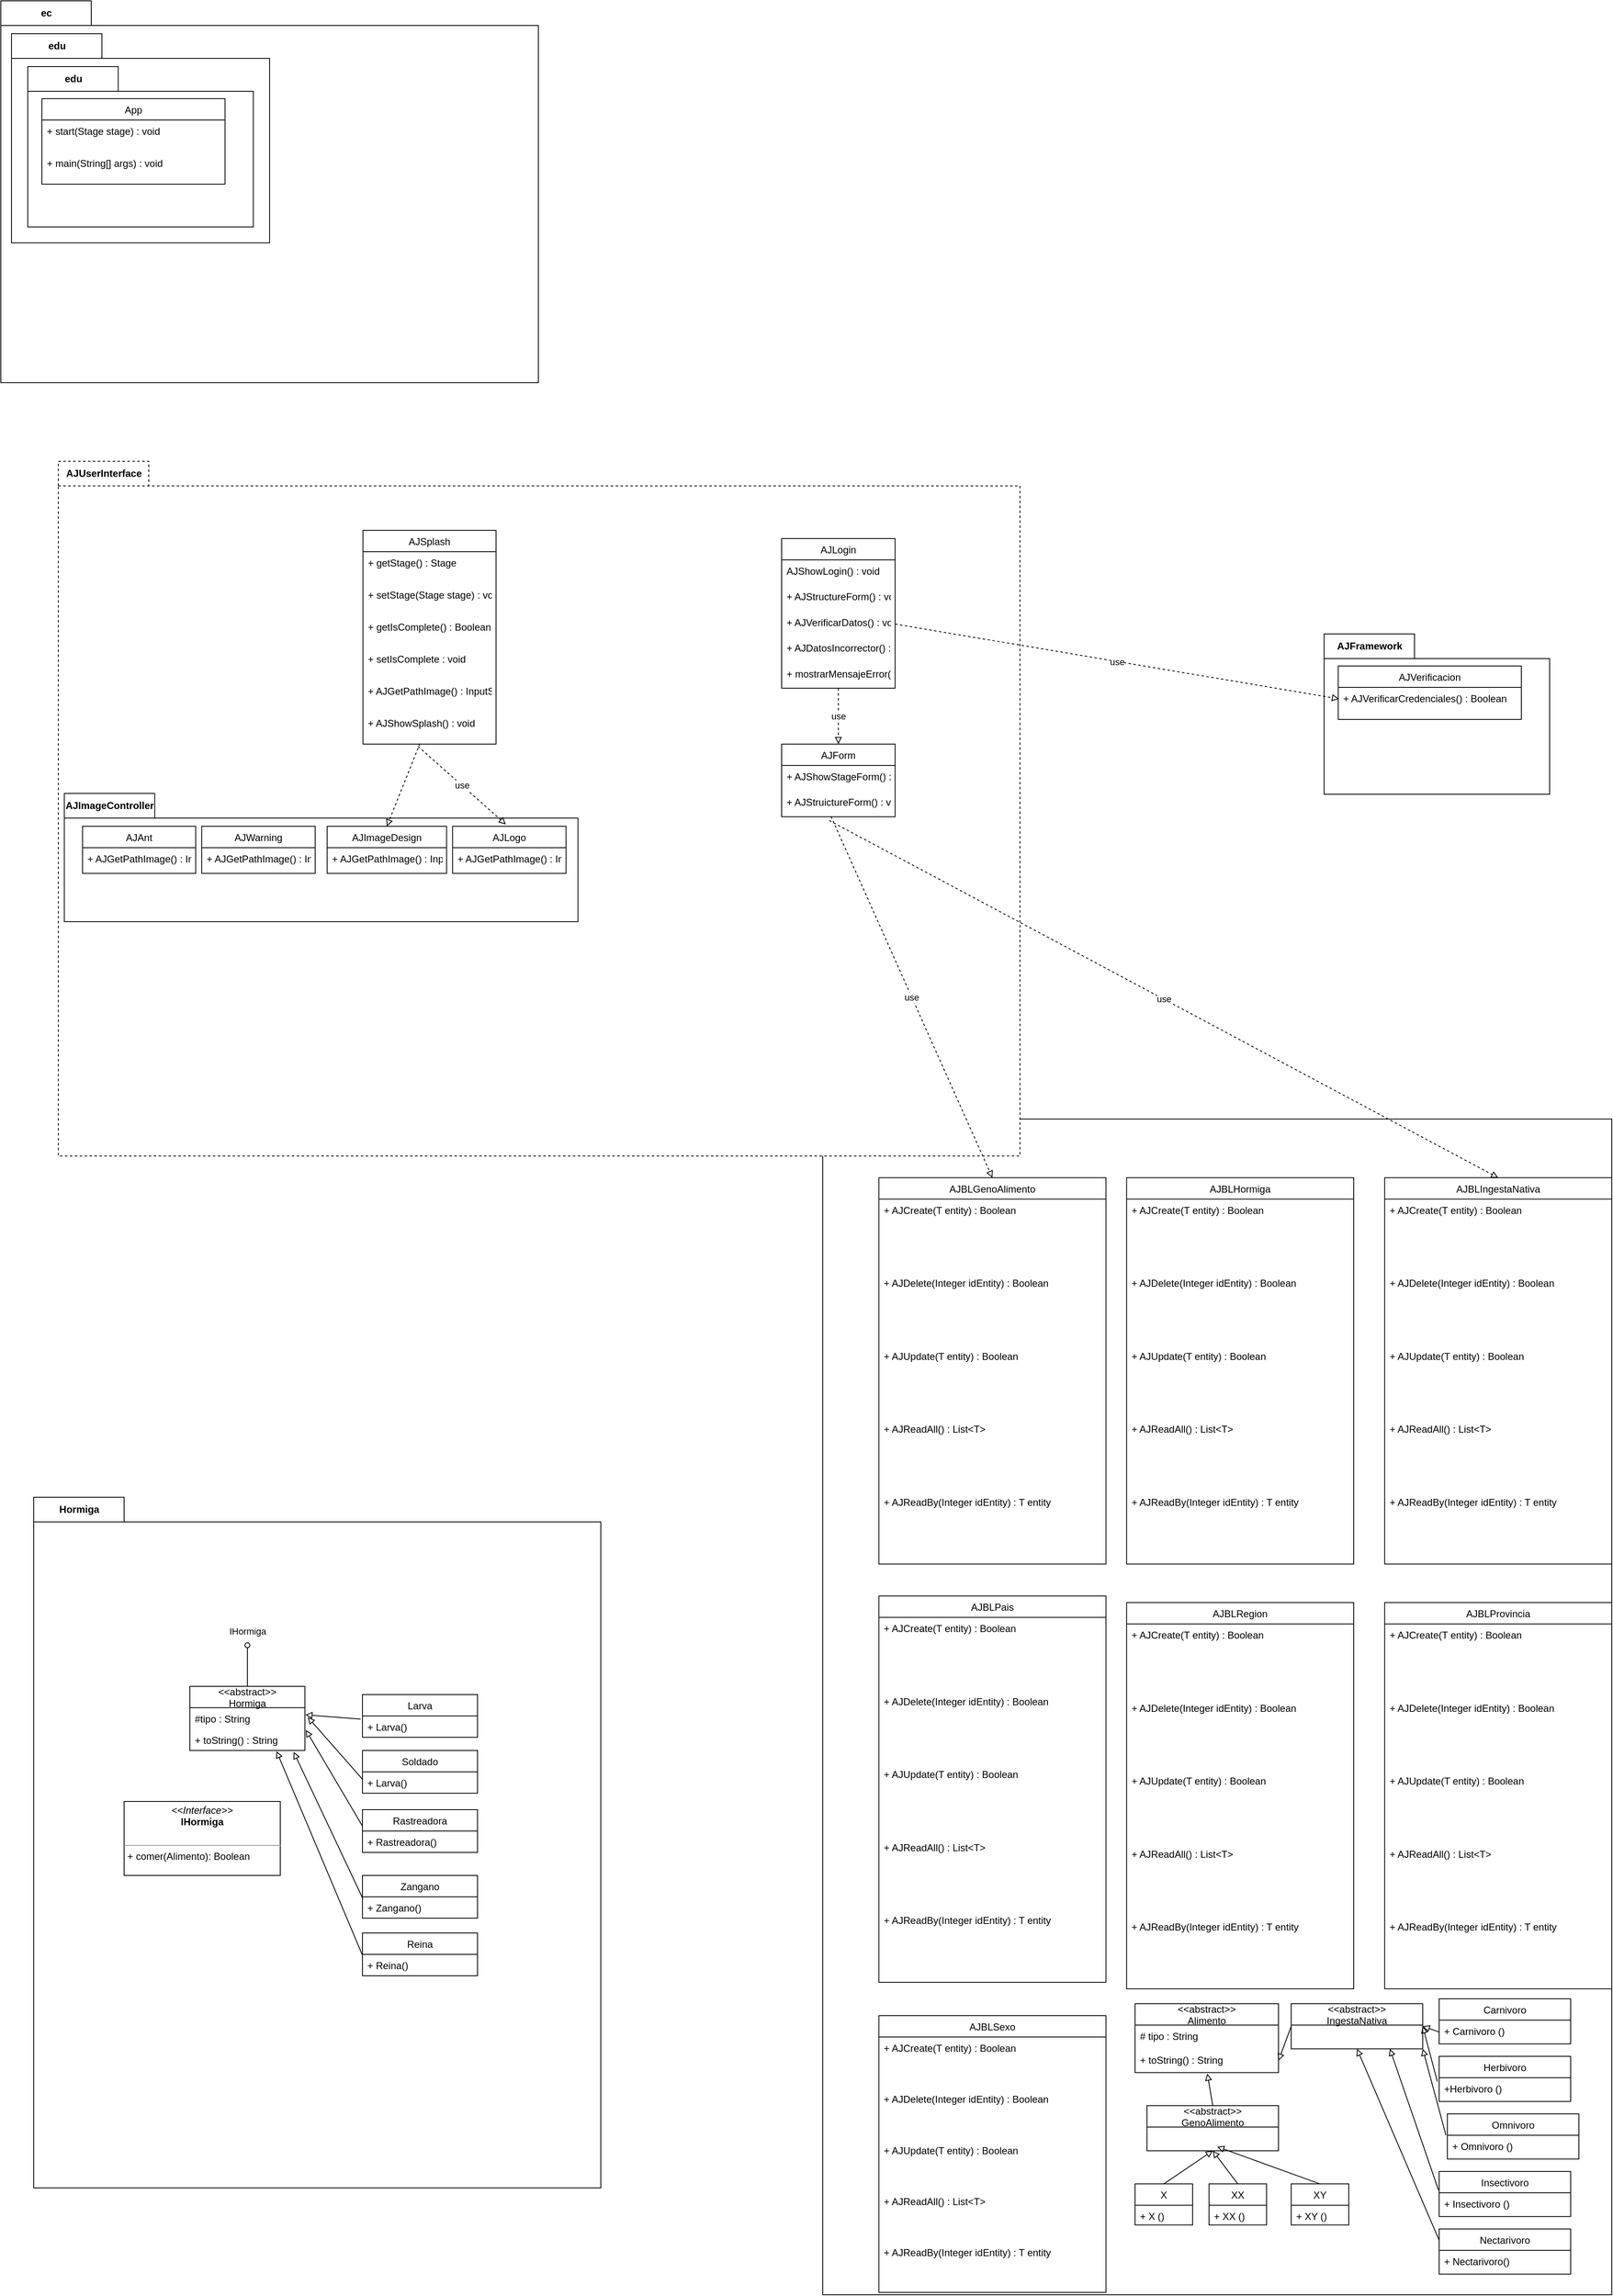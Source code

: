 <mxfile>
    <diagram id="loRDTaTw-3BotzqzOOC0" name="Page-1">
        <mxGraphModel dx="2673" dy="1913" grid="1" gridSize="10" guides="1" tooltips="1" connect="1" arrows="1" fold="1" page="1" pageScale="1" pageWidth="1100" pageHeight="850" math="0" shadow="0">
            <root>
                <mxCell id="0"/>
                <mxCell id="1" parent="0"/>
                <mxCell id="189" value="Hormiga" style="shape=folder;fontStyle=1;tabWidth=110;tabHeight=30;tabPosition=left;html=1;boundedLbl=1;labelInHeader=1;container=1;collapsible=0;" vertex="1" parent="1">
                    <mxGeometry x="90" y="1850" width="690" height="840" as="geometry"/>
                </mxCell>
                <mxCell id="190" value="" style="html=1;strokeColor=none;resizeWidth=1;resizeHeight=1;fillColor=none;part=1;connectable=0;allowArrows=0;deletable=0;" vertex="1" parent="189">
                    <mxGeometry width="660.535" height="432.679" relative="1" as="geometry">
                        <mxPoint y="30" as="offset"/>
                    </mxGeometry>
                </mxCell>
                <mxCell id="161" value="&lt;p style=&quot;margin:0px;margin-top:4px;text-align:center;&quot;&gt;&lt;i&gt;&amp;lt;&amp;lt;Interface&amp;gt;&amp;gt;&lt;/i&gt;&lt;br&gt;&lt;b&gt;IHormiga&lt;/b&gt;&lt;/p&gt;&lt;p style=&quot;margin:0px;margin-left:4px;&quot;&gt;&lt;br&gt;&lt;/p&gt;&lt;hr size=&quot;1&quot;&gt;&lt;p style=&quot;margin:0px;margin-left:4px;&quot;&gt;+ comer(Alimento): Boolean&lt;br&gt;&lt;br&gt;&lt;/p&gt;" style="verticalAlign=top;align=left;overflow=fill;fontSize=12;fontFamily=Helvetica;html=1;" parent="189" vertex="1">
                    <mxGeometry x="110" y="370" width="190" height="90" as="geometry"/>
                </mxCell>
                <mxCell id="162" value="&lt;&lt;abstract&gt;&gt;&#10;Hormiga" style="swimlane;fontStyle=0;childLayout=stackLayout;horizontal=1;startSize=26;fillColor=none;horizontalStack=0;resizeParent=1;resizeParentMax=0;resizeLast=0;collapsible=1;marginBottom=0;" parent="189" vertex="1">
                    <mxGeometry x="190" y="230" width="140" height="78" as="geometry"/>
                </mxCell>
                <mxCell id="163" value="#tipo : String" style="text;strokeColor=none;fillColor=none;align=left;verticalAlign=top;spacingLeft=4;spacingRight=4;overflow=hidden;rotatable=0;points=[[0,0.5],[1,0.5]];portConstraint=eastwest;" parent="162" vertex="1">
                    <mxGeometry y="26" width="140" height="26" as="geometry"/>
                </mxCell>
                <mxCell id="164" value="+ toString() : String " style="text;strokeColor=none;fillColor=none;align=left;verticalAlign=top;spacingLeft=4;spacingRight=4;overflow=hidden;rotatable=0;points=[[0,0.5],[1,0.5]];portConstraint=eastwest;" parent="162" vertex="1">
                    <mxGeometry y="52" width="140" height="26" as="geometry"/>
                </mxCell>
                <mxCell id="166" value="Larva" style="swimlane;fontStyle=0;childLayout=stackLayout;horizontal=1;startSize=26;fillColor=none;horizontalStack=0;resizeParent=1;resizeParentMax=0;resizeLast=0;collapsible=1;marginBottom=0;" parent="189" vertex="1">
                    <mxGeometry x="400" y="240" width="140" height="52" as="geometry"/>
                </mxCell>
                <mxCell id="167" value="+ Larva()" style="text;strokeColor=none;fillColor=none;align=left;verticalAlign=top;spacingLeft=4;spacingRight=4;overflow=hidden;rotatable=0;points=[[0,0.5],[1,0.5]];portConstraint=eastwest;" parent="166" vertex="1">
                    <mxGeometry y="26" width="140" height="26" as="geometry"/>
                </mxCell>
                <mxCell id="170" value="IHormiga" style="endArrow=none;html=1;rounded=0;align=center;verticalAlign=top;endFill=0;labelBackgroundColor=none;endSize=6;startArrow=oval;startFill=0;entryX=0.5;entryY=0;entryDx=0;entryDy=0;" parent="189" target="162" edge="1">
                    <mxGeometry x="-1" y="-30" relative="1" as="geometry">
                        <mxPoint x="260" y="180" as="sourcePoint"/>
                        <mxPoint x="300" y="190" as="targetPoint"/>
                        <mxPoint x="30" y="-30" as="offset"/>
                    </mxGeometry>
                </mxCell>
                <mxCell id="171" value="Soldado" style="swimlane;fontStyle=0;childLayout=stackLayout;horizontal=1;startSize=26;fillColor=none;horizontalStack=0;resizeParent=1;resizeParentMax=0;resizeLast=0;collapsible=1;marginBottom=0;" parent="189" vertex="1">
                    <mxGeometry x="400" y="308" width="140" height="52" as="geometry"/>
                </mxCell>
                <mxCell id="172" value="+ Larva()" style="text;strokeColor=none;fillColor=none;align=left;verticalAlign=top;spacingLeft=4;spacingRight=4;overflow=hidden;rotatable=0;points=[[0,0.5],[1,0.5]];portConstraint=eastwest;" parent="171" vertex="1">
                    <mxGeometry y="26" width="140" height="26" as="geometry"/>
                </mxCell>
                <mxCell id="173" value="Rastreadora" style="swimlane;fontStyle=0;childLayout=stackLayout;horizontal=1;startSize=26;fillColor=none;horizontalStack=0;resizeParent=1;resizeParentMax=0;resizeLast=0;collapsible=1;marginBottom=0;" parent="189" vertex="1">
                    <mxGeometry x="400" y="380" width="140" height="52" as="geometry"/>
                </mxCell>
                <mxCell id="174" value="+ Rastreadora()" style="text;strokeColor=none;fillColor=none;align=left;verticalAlign=top;spacingLeft=4;spacingRight=4;overflow=hidden;rotatable=0;points=[[0,0.5],[1,0.5]];portConstraint=eastwest;" parent="173" vertex="1">
                    <mxGeometry y="26" width="140" height="26" as="geometry"/>
                </mxCell>
                <mxCell id="175" value="Zangano" style="swimlane;fontStyle=0;childLayout=stackLayout;horizontal=1;startSize=26;fillColor=none;horizontalStack=0;resizeParent=1;resizeParentMax=0;resizeLast=0;collapsible=1;marginBottom=0;" parent="189" vertex="1">
                    <mxGeometry x="400" y="460" width="140" height="52" as="geometry"/>
                </mxCell>
                <mxCell id="176" value="+ Zangano()" style="text;strokeColor=none;fillColor=none;align=left;verticalAlign=top;spacingLeft=4;spacingRight=4;overflow=hidden;rotatable=0;points=[[0,0.5],[1,0.5]];portConstraint=eastwest;" parent="175" vertex="1">
                    <mxGeometry y="26" width="140" height="26" as="geometry"/>
                </mxCell>
                <mxCell id="177" value="Reina" style="swimlane;fontStyle=0;childLayout=stackLayout;horizontal=1;startSize=26;fillColor=none;horizontalStack=0;resizeParent=1;resizeParentMax=0;resizeLast=0;collapsible=1;marginBottom=0;" parent="189" vertex="1">
                    <mxGeometry x="400" y="530" width="140" height="52" as="geometry"/>
                </mxCell>
                <mxCell id="178" value="+ Reina()" style="text;strokeColor=none;fillColor=none;align=left;verticalAlign=top;spacingLeft=4;spacingRight=4;overflow=hidden;rotatable=0;points=[[0,0.5],[1,0.5]];portConstraint=eastwest;" parent="177" vertex="1">
                    <mxGeometry y="26" width="140" height="26" as="geometry"/>
                </mxCell>
                <mxCell id="179" value="" style="endArrow=block;html=1;endFill=0;rounded=0;exitX=-0.016;exitY=0.147;exitDx=0;exitDy=0;entryX=1.004;entryY=0.33;entryDx=0;entryDy=0;exitPerimeter=0;entryPerimeter=0;" parent="189" source="167" target="163" edge="1">
                    <mxGeometry width="50" height="50" relative="1" as="geometry">
                        <mxPoint x="340.46" y="200.32" as="sourcePoint"/>
                        <mxPoint x="400" y="160.005" as="targetPoint"/>
                        <Array as="points"/>
                    </mxGeometry>
                </mxCell>
                <mxCell id="180" value="" style="endArrow=block;html=1;endFill=0;rounded=0;exitX=0.001;exitY=0.352;exitDx=0;exitDy=0;entryX=1.025;entryY=0.44;entryDx=0;entryDy=0;exitPerimeter=0;entryPerimeter=0;" parent="189" source="172" target="163" edge="1">
                    <mxGeometry width="50" height="50" relative="1" as="geometry">
                        <mxPoint x="407.76" y="279.822" as="sourcePoint"/>
                        <mxPoint x="340.56" y="274.58" as="targetPoint"/>
                        <Array as="points"/>
                    </mxGeometry>
                </mxCell>
                <mxCell id="181" value="" style="endArrow=block;html=1;endFill=0;rounded=0;exitX=0;exitY=0.385;exitDx=0;exitDy=0;entryX=1.008;entryY=0.044;entryDx=0;entryDy=0;exitPerimeter=0;entryPerimeter=0;" parent="189" source="173" target="164" edge="1">
                    <mxGeometry width="50" height="50" relative="1" as="geometry">
                        <mxPoint x="417.76" y="289.822" as="sourcePoint"/>
                        <mxPoint x="350.56" y="284.58" as="targetPoint"/>
                        <Array as="points"/>
                    </mxGeometry>
                </mxCell>
                <mxCell id="182" value="" style="endArrow=block;html=1;endFill=0;rounded=0;exitX=0.004;exitY=0.092;exitDx=0;exitDy=0;exitPerimeter=0;entryX=0.902;entryY=1.07;entryDx=0;entryDy=0;entryPerimeter=0;" parent="189" source="176" target="164" edge="1">
                    <mxGeometry width="50" height="50" relative="1" as="geometry">
                        <mxPoint x="427.76" y="299.822" as="sourcePoint"/>
                        <mxPoint x="360.56" y="294.58" as="targetPoint"/>
                        <Array as="points"/>
                    </mxGeometry>
                </mxCell>
                <mxCell id="183" value="" style="endArrow=block;html=1;endFill=0;rounded=0;exitX=-0.002;exitY=0.018;exitDx=0;exitDy=0;entryX=0.753;entryY=1.033;entryDx=0;entryDy=0;exitPerimeter=0;entryPerimeter=0;" parent="189" source="178" target="164" edge="1">
                    <mxGeometry width="50" height="50" relative="1" as="geometry">
                        <mxPoint x="437.76" y="309.822" as="sourcePoint"/>
                        <mxPoint x="370.56" y="304.58" as="targetPoint"/>
                        <Array as="points"/>
                    </mxGeometry>
                </mxCell>
                <mxCell id="63" value="AJBusinessLogic" style="shape=folder;fontStyle=1;tabWidth=110;tabHeight=30;tabPosition=left;html=1;boundedLbl=1;labelInHeader=1;container=1;collapsible=0;" parent="1" vertex="1">
                    <mxGeometry x="1050" y="1360" width="960" height="1460" as="geometry"/>
                </mxCell>
                <mxCell id="64" value="" style="html=1;strokeColor=none;resizeWidth=1;resizeHeight=1;fillColor=none;part=1;connectable=0;allowArrows=0;deletable=0;" parent="63" vertex="1">
                    <mxGeometry width="947.441" height="310.638" relative="1" as="geometry">
                        <mxPoint y="30" as="offset"/>
                    </mxGeometry>
                </mxCell>
                <mxCell id="65" value="AJBLGenoAlimento" style="swimlane;fontStyle=0;childLayout=stackLayout;horizontal=1;startSize=26;fillColor=none;horizontalStack=0;resizeParent=1;resizeParentMax=0;resizeLast=0;collapsible=1;marginBottom=0;" parent="63" vertex="1">
                    <mxGeometry x="68.309" y="101.431" width="276.299" height="469.769" as="geometry"/>
                </mxCell>
                <mxCell id="66" value="+ AJCreate(T entity) : Boolean" style="text;strokeColor=none;fillColor=none;align=left;verticalAlign=top;spacingLeft=4;spacingRight=4;overflow=hidden;rotatable=0;points=[[0,0.5],[1,0.5]];portConstraint=eastwest;" parent="65" vertex="1">
                    <mxGeometry y="26" width="276.299" height="88.754" as="geometry"/>
                </mxCell>
                <mxCell id="69" value="+ AJDelete(Integer idEntity) : Boolean" style="text;strokeColor=none;fillColor=none;align=left;verticalAlign=top;spacingLeft=4;spacingRight=4;overflow=hidden;rotatable=0;points=[[0,0.5],[1,0.5]];portConstraint=eastwest;" parent="65" vertex="1">
                    <mxGeometry y="114.754" width="276.299" height="88.754" as="geometry"/>
                </mxCell>
                <mxCell id="70" value="+ AJUpdate(T entity) : Boolean" style="text;strokeColor=none;fillColor=none;align=left;verticalAlign=top;spacingLeft=4;spacingRight=4;overflow=hidden;rotatable=0;points=[[0,0.5],[1,0.5]];portConstraint=eastwest;" parent="65" vertex="1">
                    <mxGeometry y="203.508" width="276.299" height="88.754" as="geometry"/>
                </mxCell>
                <mxCell id="68" value="+ AJReadAll() : List&lt;T&gt;" style="text;strokeColor=none;fillColor=none;align=left;verticalAlign=top;spacingLeft=4;spacingRight=4;overflow=hidden;rotatable=0;points=[[0,0.5],[1,0.5]];portConstraint=eastwest;" parent="65" vertex="1">
                    <mxGeometry y="292.261" width="276.299" height="88.754" as="geometry"/>
                </mxCell>
                <mxCell id="67" value="+ AJReadBy(Integer idEntity) : T entity" style="text;strokeColor=none;fillColor=none;align=left;verticalAlign=top;spacingLeft=4;spacingRight=4;overflow=hidden;rotatable=0;points=[[0,0.5],[1,0.5]];portConstraint=eastwest;" parent="65" vertex="1">
                    <mxGeometry y="381.015" width="276.299" height="88.754" as="geometry"/>
                </mxCell>
                <mxCell id="71" value="AJBLHormiga" style="swimlane;fontStyle=0;childLayout=stackLayout;horizontal=1;startSize=26;fillColor=none;horizontalStack=0;resizeParent=1;resizeParentMax=0;resizeLast=0;collapsible=1;marginBottom=0;" parent="63" vertex="1">
                    <mxGeometry x="369.725" y="101.433" width="276.299" height="469.769" as="geometry"/>
                </mxCell>
                <mxCell id="72" value="+ AJCreate(T entity) : Boolean" style="text;strokeColor=none;fillColor=none;align=left;verticalAlign=top;spacingLeft=4;spacingRight=4;overflow=hidden;rotatable=0;points=[[0,0.5],[1,0.5]];portConstraint=eastwest;" parent="71" vertex="1">
                    <mxGeometry y="26" width="276.299" height="88.754" as="geometry"/>
                </mxCell>
                <mxCell id="73" value="+ AJDelete(Integer idEntity) : Boolean" style="text;strokeColor=none;fillColor=none;align=left;verticalAlign=top;spacingLeft=4;spacingRight=4;overflow=hidden;rotatable=0;points=[[0,0.5],[1,0.5]];portConstraint=eastwest;" parent="71" vertex="1">
                    <mxGeometry y="114.754" width="276.299" height="88.754" as="geometry"/>
                </mxCell>
                <mxCell id="74" value="+ AJUpdate(T entity) : Boolean" style="text;strokeColor=none;fillColor=none;align=left;verticalAlign=top;spacingLeft=4;spacingRight=4;overflow=hidden;rotatable=0;points=[[0,0.5],[1,0.5]];portConstraint=eastwest;" parent="71" vertex="1">
                    <mxGeometry y="203.508" width="276.299" height="88.754" as="geometry"/>
                </mxCell>
                <mxCell id="75" value="+ AJReadAll() : List&lt;T&gt;" style="text;strokeColor=none;fillColor=none;align=left;verticalAlign=top;spacingLeft=4;spacingRight=4;overflow=hidden;rotatable=0;points=[[0,0.5],[1,0.5]];portConstraint=eastwest;" parent="71" vertex="1">
                    <mxGeometry y="292.261" width="276.299" height="88.754" as="geometry"/>
                </mxCell>
                <mxCell id="76" value="+ AJReadBy(Integer idEntity) : T entity" style="text;strokeColor=none;fillColor=none;align=left;verticalAlign=top;spacingLeft=4;spacingRight=4;overflow=hidden;rotatable=0;points=[[0,0.5],[1,0.5]];portConstraint=eastwest;" parent="71" vertex="1">
                    <mxGeometry y="381.015" width="276.299" height="88.754" as="geometry"/>
                </mxCell>
                <mxCell id="77" value="AJBLIngestaNativa" style="swimlane;fontStyle=0;childLayout=stackLayout;horizontal=1;startSize=26;fillColor=none;horizontalStack=0;resizeParent=1;resizeParentMax=0;resizeLast=0;collapsible=1;marginBottom=0;" parent="63" vertex="1">
                    <mxGeometry x="683.701" y="101.433" width="276.299" height="469.769" as="geometry"/>
                </mxCell>
                <mxCell id="78" value="+ AJCreate(T entity) : Boolean" style="text;strokeColor=none;fillColor=none;align=left;verticalAlign=top;spacingLeft=4;spacingRight=4;overflow=hidden;rotatable=0;points=[[0,0.5],[1,0.5]];portConstraint=eastwest;" parent="77" vertex="1">
                    <mxGeometry y="26" width="276.299" height="88.754" as="geometry"/>
                </mxCell>
                <mxCell id="79" value="+ AJDelete(Integer idEntity) : Boolean" style="text;strokeColor=none;fillColor=none;align=left;verticalAlign=top;spacingLeft=4;spacingRight=4;overflow=hidden;rotatable=0;points=[[0,0.5],[1,0.5]];portConstraint=eastwest;" parent="77" vertex="1">
                    <mxGeometry y="114.754" width="276.299" height="88.754" as="geometry"/>
                </mxCell>
                <mxCell id="80" value="+ AJUpdate(T entity) : Boolean" style="text;strokeColor=none;fillColor=none;align=left;verticalAlign=top;spacingLeft=4;spacingRight=4;overflow=hidden;rotatable=0;points=[[0,0.5],[1,0.5]];portConstraint=eastwest;" parent="77" vertex="1">
                    <mxGeometry y="203.508" width="276.299" height="88.754" as="geometry"/>
                </mxCell>
                <mxCell id="81" value="+ AJReadAll() : List&lt;T&gt;" style="text;strokeColor=none;fillColor=none;align=left;verticalAlign=top;spacingLeft=4;spacingRight=4;overflow=hidden;rotatable=0;points=[[0,0.5],[1,0.5]];portConstraint=eastwest;" parent="77" vertex="1">
                    <mxGeometry y="292.261" width="276.299" height="88.754" as="geometry"/>
                </mxCell>
                <mxCell id="82" value="+ AJReadBy(Integer idEntity) : T entity" style="text;strokeColor=none;fillColor=none;align=left;verticalAlign=top;spacingLeft=4;spacingRight=4;overflow=hidden;rotatable=0;points=[[0,0.5],[1,0.5]];portConstraint=eastwest;" parent="77" vertex="1">
                    <mxGeometry y="381.015" width="276.299" height="88.754" as="geometry"/>
                </mxCell>
                <mxCell id="89" value="AJBLRegion" style="swimlane;fontStyle=0;childLayout=stackLayout;horizontal=1;startSize=26;fillColor=none;horizontalStack=0;resizeParent=1;resizeParentMax=0;resizeLast=0;collapsible=1;marginBottom=0;" parent="63" vertex="1">
                    <mxGeometry x="369.725" y="618.107" width="276.299" height="469.769" as="geometry"/>
                </mxCell>
                <mxCell id="90" value="+ AJCreate(T entity) : Boolean" style="text;strokeColor=none;fillColor=none;align=left;verticalAlign=top;spacingLeft=4;spacingRight=4;overflow=hidden;rotatable=0;points=[[0,0.5],[1,0.5]];portConstraint=eastwest;" parent="89" vertex="1">
                    <mxGeometry y="26" width="276.299" height="88.754" as="geometry"/>
                </mxCell>
                <mxCell id="91" value="+ AJDelete(Integer idEntity) : Boolean" style="text;strokeColor=none;fillColor=none;align=left;verticalAlign=top;spacingLeft=4;spacingRight=4;overflow=hidden;rotatable=0;points=[[0,0.5],[1,0.5]];portConstraint=eastwest;" parent="89" vertex="1">
                    <mxGeometry y="114.754" width="276.299" height="88.754" as="geometry"/>
                </mxCell>
                <mxCell id="92" value="+ AJUpdate(T entity) : Boolean" style="text;strokeColor=none;fillColor=none;align=left;verticalAlign=top;spacingLeft=4;spacingRight=4;overflow=hidden;rotatable=0;points=[[0,0.5],[1,0.5]];portConstraint=eastwest;" parent="89" vertex="1">
                    <mxGeometry y="203.508" width="276.299" height="88.754" as="geometry"/>
                </mxCell>
                <mxCell id="93" value="+ AJReadAll() : List&lt;T&gt;" style="text;strokeColor=none;fillColor=none;align=left;verticalAlign=top;spacingLeft=4;spacingRight=4;overflow=hidden;rotatable=0;points=[[0,0.5],[1,0.5]];portConstraint=eastwest;" parent="89" vertex="1">
                    <mxGeometry y="292.261" width="276.299" height="88.754" as="geometry"/>
                </mxCell>
                <mxCell id="94" value="+ AJReadBy(Integer idEntity) : T entity" style="text;strokeColor=none;fillColor=none;align=left;verticalAlign=top;spacingLeft=4;spacingRight=4;overflow=hidden;rotatable=0;points=[[0,0.5],[1,0.5]];portConstraint=eastwest;" parent="89" vertex="1">
                    <mxGeometry y="381.015" width="276.299" height="88.754" as="geometry"/>
                </mxCell>
                <mxCell id="95" value="AJBLProvincia" style="swimlane;fontStyle=0;childLayout=stackLayout;horizontal=1;startSize=26;fillColor=none;horizontalStack=0;resizeParent=1;resizeParentMax=0;resizeLast=0;collapsible=1;marginBottom=0;" parent="63" vertex="1">
                    <mxGeometry x="683.701" y="618.107" width="276.299" height="469.769" as="geometry"/>
                </mxCell>
                <mxCell id="96" value="+ AJCreate(T entity) : Boolean" style="text;strokeColor=none;fillColor=none;align=left;verticalAlign=top;spacingLeft=4;spacingRight=4;overflow=hidden;rotatable=0;points=[[0,0.5],[1,0.5]];portConstraint=eastwest;" parent="95" vertex="1">
                    <mxGeometry y="26" width="276.299" height="88.754" as="geometry"/>
                </mxCell>
                <mxCell id="97" value="+ AJDelete(Integer idEntity) : Boolean" style="text;strokeColor=none;fillColor=none;align=left;verticalAlign=top;spacingLeft=4;spacingRight=4;overflow=hidden;rotatable=0;points=[[0,0.5],[1,0.5]];portConstraint=eastwest;" parent="95" vertex="1">
                    <mxGeometry y="114.754" width="276.299" height="88.754" as="geometry"/>
                </mxCell>
                <mxCell id="98" value="+ AJUpdate(T entity) : Boolean" style="text;strokeColor=none;fillColor=none;align=left;verticalAlign=top;spacingLeft=4;spacingRight=4;overflow=hidden;rotatable=0;points=[[0,0.5],[1,0.5]];portConstraint=eastwest;" parent="95" vertex="1">
                    <mxGeometry y="203.508" width="276.299" height="88.754" as="geometry"/>
                </mxCell>
                <mxCell id="99" value="+ AJReadAll() : List&lt;T&gt;" style="text;strokeColor=none;fillColor=none;align=left;verticalAlign=top;spacingLeft=4;spacingRight=4;overflow=hidden;rotatable=0;points=[[0,0.5],[1,0.5]];portConstraint=eastwest;" parent="95" vertex="1">
                    <mxGeometry y="292.261" width="276.299" height="88.754" as="geometry"/>
                </mxCell>
                <mxCell id="100" value="+ AJReadBy(Integer idEntity) : T entity" style="text;strokeColor=none;fillColor=none;align=left;verticalAlign=top;spacingLeft=4;spacingRight=4;overflow=hidden;rotatable=0;points=[[0,0.5],[1,0.5]];portConstraint=eastwest;" parent="95" vertex="1">
                    <mxGeometry y="381.015" width="276.299" height="88.754" as="geometry"/>
                </mxCell>
                <mxCell id="101" value="AJBLSexo" style="swimlane;fontStyle=0;childLayout=stackLayout;horizontal=1;startSize=26;fillColor=none;horizontalStack=0;resizeParent=1;resizeParentMax=0;resizeLast=0;collapsible=1;marginBottom=0;" parent="63" vertex="1">
                    <mxGeometry x="68.309" y="1120.517" width="276.299" height="336.638" as="geometry"/>
                </mxCell>
                <mxCell id="102" value="+ AJCreate(T entity) : Boolean" style="text;strokeColor=none;fillColor=none;align=left;verticalAlign=top;spacingLeft=4;spacingRight=4;overflow=hidden;rotatable=0;points=[[0,0.5],[1,0.5]];portConstraint=eastwest;" parent="101" vertex="1">
                    <mxGeometry y="26" width="276.299" height="62.128" as="geometry"/>
                </mxCell>
                <mxCell id="103" value="+ AJDelete(Integer idEntity) : Boolean" style="text;strokeColor=none;fillColor=none;align=left;verticalAlign=top;spacingLeft=4;spacingRight=4;overflow=hidden;rotatable=0;points=[[0,0.5],[1,0.5]];portConstraint=eastwest;" parent="101" vertex="1">
                    <mxGeometry y="88.128" width="276.299" height="62.128" as="geometry"/>
                </mxCell>
                <mxCell id="104" value="+ AJUpdate(T entity) : Boolean" style="text;strokeColor=none;fillColor=none;align=left;verticalAlign=top;spacingLeft=4;spacingRight=4;overflow=hidden;rotatable=0;points=[[0,0.5],[1,0.5]];portConstraint=eastwest;" parent="101" vertex="1">
                    <mxGeometry y="150.255" width="276.299" height="62.128" as="geometry"/>
                </mxCell>
                <mxCell id="105" value="+ AJReadAll() : List&lt;T&gt;" style="text;strokeColor=none;fillColor=none;align=left;verticalAlign=top;spacingLeft=4;spacingRight=4;overflow=hidden;rotatable=0;points=[[0,0.5],[1,0.5]];portConstraint=eastwest;" parent="101" vertex="1">
                    <mxGeometry y="212.383" width="276.299" height="62.128" as="geometry"/>
                </mxCell>
                <mxCell id="106" value="+ AJReadBy(Integer idEntity) : T entity" style="text;strokeColor=none;fillColor=none;align=left;verticalAlign=top;spacingLeft=4;spacingRight=4;overflow=hidden;rotatable=0;points=[[0,0.5],[1,0.5]];portConstraint=eastwest;" parent="101" vertex="1">
                    <mxGeometry y="274.511" width="276.299" height="62.128" as="geometry"/>
                </mxCell>
                <mxCell id="83" value="AJBLPais" style="swimlane;fontStyle=0;childLayout=stackLayout;horizontal=1;startSize=26;fillColor=none;horizontalStack=0;resizeParent=1;resizeParentMax=0;resizeLast=0;collapsible=1;marginBottom=0;" parent="63" vertex="1">
                    <mxGeometry x="68.309" y="610.182" width="276.299" height="469.769" as="geometry"/>
                </mxCell>
                <mxCell id="84" value="+ AJCreate(T entity) : Boolean" style="text;strokeColor=none;fillColor=none;align=left;verticalAlign=top;spacingLeft=4;spacingRight=4;overflow=hidden;rotatable=0;points=[[0,0.5],[1,0.5]];portConstraint=eastwest;" parent="83" vertex="1">
                    <mxGeometry y="26" width="276.299" height="88.754" as="geometry"/>
                </mxCell>
                <mxCell id="85" value="+ AJDelete(Integer idEntity) : Boolean" style="text;strokeColor=none;fillColor=none;align=left;verticalAlign=top;spacingLeft=4;spacingRight=4;overflow=hidden;rotatable=0;points=[[0,0.5],[1,0.5]];portConstraint=eastwest;" parent="83" vertex="1">
                    <mxGeometry y="114.754" width="276.299" height="88.754" as="geometry"/>
                </mxCell>
                <mxCell id="86" value="+ AJUpdate(T entity) : Boolean" style="text;strokeColor=none;fillColor=none;align=left;verticalAlign=top;spacingLeft=4;spacingRight=4;overflow=hidden;rotatable=0;points=[[0,0.5],[1,0.5]];portConstraint=eastwest;" parent="83" vertex="1">
                    <mxGeometry y="203.508" width="276.299" height="88.754" as="geometry"/>
                </mxCell>
                <mxCell id="87" value="+ AJReadAll() : List&lt;T&gt;" style="text;strokeColor=none;fillColor=none;align=left;verticalAlign=top;spacingLeft=4;spacingRight=4;overflow=hidden;rotatable=0;points=[[0,0.5],[1,0.5]];portConstraint=eastwest;" parent="83" vertex="1">
                    <mxGeometry y="292.261" width="276.299" height="88.754" as="geometry"/>
                </mxCell>
                <mxCell id="88" value="+ AJReadBy(Integer idEntity) : T entity" style="text;strokeColor=none;fillColor=none;align=left;verticalAlign=top;spacingLeft=4;spacingRight=4;overflow=hidden;rotatable=0;points=[[0,0.5],[1,0.5]];portConstraint=eastwest;" parent="83" vertex="1">
                    <mxGeometry y="381.015" width="276.299" height="88.754" as="geometry"/>
                </mxCell>
                <mxCell id="119" value="&lt;&lt;abstract&gt;&gt;&#10;Alimento" style="swimlane;fontStyle=0;childLayout=stackLayout;horizontal=1;startSize=26;fillColor=none;horizontalStack=0;resizeParent=1;resizeParentMax=0;resizeLast=0;collapsible=1;marginBottom=0;" parent="63" vertex="1">
                    <mxGeometry x="379.996" y="1106" width="174.545" height="83.69" as="geometry"/>
                </mxCell>
                <mxCell id="120" value="# tipo : String" style="text;strokeColor=none;fillColor=none;align=left;verticalAlign=top;spacingLeft=4;spacingRight=4;overflow=hidden;rotatable=0;points=[[0,0.5],[1,0.5]];portConstraint=eastwest;dashed=1;" parent="119" vertex="1">
                    <mxGeometry y="26" width="174.545" height="28.845" as="geometry"/>
                </mxCell>
                <mxCell id="122" value="+ toString() : String" style="text;strokeColor=none;fillColor=none;align=left;verticalAlign=top;spacingLeft=4;spacingRight=4;overflow=hidden;rotatable=0;points=[[0,0.5],[1,0.5]];portConstraint=eastwest;dashed=1;" parent="119" vertex="1">
                    <mxGeometry y="54.845" width="174.545" height="28.845" as="geometry"/>
                </mxCell>
                <mxCell id="124" value="&lt;&lt;abstract&gt;&gt;&#10;IngestaNativa" style="swimlane;fontStyle=0;childLayout=stackLayout;horizontal=1;startSize=26;fillColor=none;horizontalStack=0;resizeParent=1;resizeParentMax=0;resizeLast=0;collapsible=1;marginBottom=0;" parent="63" vertex="1">
                    <mxGeometry x="570" y="1106" width="160" height="54.845" as="geometry"/>
                </mxCell>
                <mxCell id="127" value="&lt;&lt;abstract&gt;&gt;&#10;GenoAlimento" style="swimlane;fontStyle=0;childLayout=stackLayout;horizontal=1;startSize=26;fillColor=none;horizontalStack=0;resizeParent=1;resizeParentMax=0;resizeLast=0;collapsible=1;marginBottom=0;" parent="63" vertex="1">
                    <mxGeometry x="394.54" y="1230" width="160" height="54.845" as="geometry"/>
                </mxCell>
                <mxCell id="130" value="Carnivoro" style="swimlane;fontStyle=0;childLayout=stackLayout;horizontal=1;startSize=26;fillColor=none;horizontalStack=0;resizeParent=1;resizeParentMax=0;resizeLast=0;collapsible=1;marginBottom=0;" parent="63" vertex="1">
                    <mxGeometry x="750" y="1100" width="160" height="54.845" as="geometry"/>
                </mxCell>
                <mxCell id="131" value="+ Carnivoro ()" style="text;strokeColor=none;fillColor=none;align=left;verticalAlign=top;spacingLeft=4;spacingRight=4;overflow=hidden;rotatable=0;points=[[0,0.5],[1,0.5]];portConstraint=eastwest;dashed=1;" parent="130" vertex="1">
                    <mxGeometry y="26" width="160" height="28.845" as="geometry"/>
                </mxCell>
                <mxCell id="132" value="Herbivoro" style="swimlane;fontStyle=0;childLayout=stackLayout;horizontal=1;startSize=26;fillColor=none;horizontalStack=0;resizeParent=1;resizeParentMax=0;resizeLast=0;collapsible=1;marginBottom=0;" parent="63" vertex="1">
                    <mxGeometry x="750" y="1170" width="160" height="54.845" as="geometry"/>
                </mxCell>
                <mxCell id="133" value="+Herbivoro ()" style="text;strokeColor=none;fillColor=none;align=left;verticalAlign=top;spacingLeft=4;spacingRight=4;overflow=hidden;rotatable=0;points=[[0,0.5],[1,0.5]];portConstraint=eastwest;dashed=1;" parent="132" vertex="1">
                    <mxGeometry y="26" width="160" height="28.845" as="geometry"/>
                </mxCell>
                <mxCell id="136" value="Insectivoro" style="swimlane;fontStyle=0;childLayout=stackLayout;horizontal=1;startSize=26;fillColor=none;horizontalStack=0;resizeParent=1;resizeParentMax=0;resizeLast=0;collapsible=1;marginBottom=0;" parent="63" vertex="1">
                    <mxGeometry x="750" y="1310" width="160" height="54.845" as="geometry"/>
                </mxCell>
                <mxCell id="137" value="+ Insectivoro ()" style="text;strokeColor=none;fillColor=none;align=left;verticalAlign=top;spacingLeft=4;spacingRight=4;overflow=hidden;rotatable=0;points=[[0,0.5],[1,0.5]];portConstraint=eastwest;dashed=1;" parent="136" vertex="1">
                    <mxGeometry y="26" width="160" height="28.845" as="geometry"/>
                </mxCell>
                <mxCell id="138" value="Nectarivoro" style="swimlane;fontStyle=0;childLayout=stackLayout;horizontal=1;startSize=26;fillColor=none;horizontalStack=0;resizeParent=1;resizeParentMax=0;resizeLast=0;collapsible=1;marginBottom=0;" parent="63" vertex="1">
                    <mxGeometry x="750" y="1380" width="160" height="54.845" as="geometry"/>
                </mxCell>
                <mxCell id="139" value="+ Nectarivoro()" style="text;strokeColor=none;fillColor=none;align=left;verticalAlign=top;spacingLeft=4;spacingRight=4;overflow=hidden;rotatable=0;points=[[0,0.5],[1,0.5]];portConstraint=eastwest;dashed=1;" parent="138" vertex="1">
                    <mxGeometry y="26" width="160" height="28.845" as="geometry"/>
                </mxCell>
                <mxCell id="140" value="X" style="swimlane;fontStyle=0;childLayout=stackLayout;horizontal=1;startSize=26;fillColor=none;horizontalStack=0;resizeParent=1;resizeParentMax=0;resizeLast=0;collapsible=1;marginBottom=0;" parent="63" vertex="1">
                    <mxGeometry x="380" y="1325.16" width="70" height="50" as="geometry"/>
                </mxCell>
                <mxCell id="141" value="+ X ()" style="text;strokeColor=none;fillColor=none;align=left;verticalAlign=top;spacingLeft=4;spacingRight=4;overflow=hidden;rotatable=0;points=[[0,0.5],[1,0.5]];portConstraint=eastwest;dashed=1;" parent="140" vertex="1">
                    <mxGeometry y="26" width="70" height="24" as="geometry"/>
                </mxCell>
                <mxCell id="142" value="XX" style="swimlane;fontStyle=0;childLayout=stackLayout;horizontal=1;startSize=26;fillColor=none;horizontalStack=0;resizeParent=1;resizeParentMax=0;resizeLast=0;collapsible=1;marginBottom=0;" parent="63" vertex="1">
                    <mxGeometry x="470" y="1325.16" width="70" height="50" as="geometry"/>
                </mxCell>
                <mxCell id="143" value="+ XX ()" style="text;strokeColor=none;fillColor=none;align=left;verticalAlign=top;spacingLeft=4;spacingRight=4;overflow=hidden;rotatable=0;points=[[0,0.5],[1,0.5]];portConstraint=eastwest;dashed=1;" parent="142" vertex="1">
                    <mxGeometry y="26" width="70" height="24" as="geometry"/>
                </mxCell>
                <mxCell id="144" value="XY" style="swimlane;fontStyle=0;childLayout=stackLayout;horizontal=1;startSize=26;fillColor=none;horizontalStack=0;resizeParent=1;resizeParentMax=0;resizeLast=0;collapsible=1;marginBottom=0;" parent="63" vertex="1">
                    <mxGeometry x="570" y="1325.16" width="70" height="50" as="geometry"/>
                </mxCell>
                <mxCell id="145" value="+ XY ()" style="text;strokeColor=none;fillColor=none;align=left;verticalAlign=top;spacingLeft=4;spacingRight=4;overflow=hidden;rotatable=0;points=[[0,0.5],[1,0.5]];portConstraint=eastwest;dashed=1;" parent="144" vertex="1">
                    <mxGeometry y="26" width="70" height="24" as="geometry"/>
                </mxCell>
                <mxCell id="146" value="" style="endArrow=block;html=1;endFill=0;exitX=0;exitY=0.5;exitDx=0;exitDy=0;entryX=1;entryY=0.5;entryDx=0;entryDy=0;" parent="63" source="124" target="122" edge="1">
                    <mxGeometry width="50" height="50" relative="1" as="geometry">
                        <mxPoint x="670.004" y="1200" as="sourcePoint"/>
                        <mxPoint x="670.006" y="1268" as="targetPoint"/>
                        <Array as="points"/>
                    </mxGeometry>
                </mxCell>
                <mxCell id="147" value="" style="endArrow=block;html=1;endFill=0;rounded=0;exitX=0.5;exitY=0;exitDx=0;exitDy=0;entryX=0.504;entryY=1.045;entryDx=0;entryDy=0;entryPerimeter=0;" parent="63" source="127" target="122" edge="1">
                    <mxGeometry width="50" height="50" relative="1" as="geometry">
                        <mxPoint x="680.004" y="1210" as="sourcePoint"/>
                        <mxPoint x="680.006" y="1278" as="targetPoint"/>
                        <Array as="points"/>
                    </mxGeometry>
                </mxCell>
                <mxCell id="148" value="" style="endArrow=block;html=1;endFill=0;rounded=0;exitX=0.5;exitY=0;exitDx=0;exitDy=0;entryX=0.5;entryY=1;entryDx=0;entryDy=0;" parent="63" source="140" target="127" edge="1">
                    <mxGeometry width="50" height="50" relative="1" as="geometry">
                        <mxPoint x="484.54" y="1240" as="sourcePoint"/>
                        <mxPoint x="477.967" y="1200.988" as="targetPoint"/>
                        <Array as="points"/>
                    </mxGeometry>
                </mxCell>
                <mxCell id="150" value="" style="endArrow=block;html=1;endFill=0;rounded=0;exitX=0.5;exitY=0;exitDx=0;exitDy=0;entryX=0.5;entryY=1;entryDx=0;entryDy=0;" parent="63" source="142" target="127" edge="1">
                    <mxGeometry width="50" height="50" relative="1" as="geometry">
                        <mxPoint x="425" y="1335.16" as="sourcePoint"/>
                        <mxPoint x="480" y="1280" as="targetPoint"/>
                        <Array as="points"/>
                    </mxGeometry>
                </mxCell>
                <mxCell id="152" value="" style="endArrow=block;html=1;endFill=0;rounded=0;exitX=0;exitY=0.5;exitDx=0;exitDy=0;entryX=1;entryY=0.5;entryDx=0;entryDy=0;" parent="63" source="131" target="124" edge="1">
                    <mxGeometry width="50" height="50" relative="1" as="geometry">
                        <mxPoint x="640" y="1260.32" as="sourcePoint"/>
                        <mxPoint x="699.54" y="1220.005" as="targetPoint"/>
                        <Array as="points"/>
                    </mxGeometry>
                </mxCell>
                <mxCell id="153" value="" style="endArrow=block;html=1;endFill=0;rounded=0;exitX=-0.014;exitY=0.165;exitDx=0;exitDy=0;entryX=1;entryY=0.5;entryDx=0;entryDy=0;exitPerimeter=0;" parent="63" source="133" target="124" edge="1">
                    <mxGeometry width="50" height="50" relative="1" as="geometry">
                        <mxPoint x="760" y="1150.422" as="sourcePoint"/>
                        <mxPoint x="740.0" y="1143.422" as="targetPoint"/>
                        <Array as="points"/>
                    </mxGeometry>
                </mxCell>
                <mxCell id="156" value="" style="endArrow=block;html=1;endFill=0;rounded=0;exitX=0;exitY=0.25;exitDx=0;exitDy=0;entryX=0.5;entryY=1;entryDx=0;entryDy=0;" parent="63" source="138" target="124" edge="1">
                    <mxGeometry width="50" height="50" relative="1" as="geometry">
                        <mxPoint x="790" y="1180.422" as="sourcePoint"/>
                        <mxPoint x="770.0" y="1173.422" as="targetPoint"/>
                        <Array as="points"/>
                    </mxGeometry>
                </mxCell>
                <mxCell id="155" value="" style="endArrow=block;html=1;endFill=0;rounded=0;exitX=-0.005;exitY=0.413;exitDx=0;exitDy=0;entryX=0.75;entryY=1;entryDx=0;entryDy=0;exitPerimeter=0;" parent="63" source="136" target="124" edge="1">
                    <mxGeometry width="50" height="50" relative="1" as="geometry">
                        <mxPoint x="780" y="1170.422" as="sourcePoint"/>
                        <mxPoint x="760.0" y="1163.422" as="targetPoint"/>
                        <Array as="points"/>
                    </mxGeometry>
                </mxCell>
                <mxCell id="3" value="ec" style="shape=folder;fontStyle=1;tabWidth=110;tabHeight=30;tabPosition=left;html=1;boundedLbl=1;labelInHeader=1;container=1;collapsible=0;" parent="1" vertex="1">
                    <mxGeometry x="50" y="30" width="654.04" height="464.38" as="geometry"/>
                </mxCell>
                <mxCell id="4" value="" style="html=1;strokeColor=none;resizeWidth=1;resizeHeight=1;fillColor=none;part=1;connectable=0;allowArrows=0;deletable=0;" parent="3" vertex="1">
                    <mxGeometry width="551.158" height="353.554" relative="1" as="geometry">
                        <mxPoint y="30" as="offset"/>
                    </mxGeometry>
                </mxCell>
                <mxCell id="5" value="edu" style="shape=folder;fontStyle=1;tabWidth=110;tabHeight=30;tabPosition=left;html=1;boundedLbl=1;labelInHeader=1;container=1;collapsible=0;" parent="3" vertex="1">
                    <mxGeometry x="12.98" y="40" width="314.04" height="254.38" as="geometry"/>
                </mxCell>
                <mxCell id="6" value="" style="html=1;strokeColor=none;resizeWidth=1;resizeHeight=1;fillColor=none;part=1;connectable=0;allowArrows=0;deletable=0;" parent="5" vertex="1">
                    <mxGeometry width="400.401" height="376.859" relative="1" as="geometry">
                        <mxPoint y="30" as="offset"/>
                    </mxGeometry>
                </mxCell>
                <mxCell id="7" value="edu" style="shape=folder;fontStyle=1;tabWidth=110;tabHeight=30;tabPosition=left;html=1;boundedLbl=1;labelInHeader=1;container=1;collapsible=0;" parent="5" vertex="1">
                    <mxGeometry x="19.82" y="40.0" width="274.39" height="195" as="geometry"/>
                </mxCell>
                <mxCell id="8" value="" style="html=1;strokeColor=none;resizeWidth=1;resizeHeight=1;fillColor=none;part=1;connectable=0;allowArrows=0;deletable=0;" parent="7" vertex="1">
                    <mxGeometry width="274.39" height="136.5" relative="1" as="geometry">
                        <mxPoint y="30" as="offset"/>
                    </mxGeometry>
                </mxCell>
                <mxCell id="12" value="App" style="swimlane;fontStyle=0;childLayout=stackLayout;horizontal=1;startSize=26;fillColor=none;horizontalStack=0;resizeParent=1;resizeParentMax=0;resizeLast=0;collapsible=1;marginBottom=0;" parent="7" vertex="1">
                    <mxGeometry x="17.2" y="39" width="222.8" height="104" as="geometry"/>
                </mxCell>
                <mxCell id="13" value="+ start(Stage stage) : void" style="text;strokeColor=none;fillColor=none;align=left;verticalAlign=top;spacingLeft=4;spacingRight=4;overflow=hidden;rotatable=0;points=[[0,0.5],[1,0.5]];portConstraint=eastwest;" parent="12" vertex="1">
                    <mxGeometry y="26" width="222.8" height="39" as="geometry"/>
                </mxCell>
                <mxCell id="14" value="+ main(String[] args) : void" style="text;strokeColor=none;fillColor=none;align=left;verticalAlign=top;spacingLeft=4;spacingRight=4;overflow=hidden;rotatable=0;points=[[0,0.5],[1,0.5]];portConstraint=eastwest;" parent="12" vertex="1">
                    <mxGeometry y="65" width="222.8" height="39" as="geometry"/>
                </mxCell>
                <mxCell id="25" value="AJUserInterface" style="shape=folder;fontStyle=1;tabWidth=110;tabHeight=30;tabPosition=left;html=1;boundedLbl=1;labelInHeader=1;container=1;collapsible=0;dashed=1;" parent="1" vertex="1">
                    <mxGeometry x="120" y="590" width="1170" height="845" as="geometry"/>
                </mxCell>
                <mxCell id="26" value="" style="html=1;strokeColor=none;resizeWidth=1;resizeHeight=1;fillColor=none;part=1;connectable=0;allowArrows=0;deletable=0;" parent="25" vertex="1">
                    <mxGeometry width="1491.75" height="880" relative="1" as="geometry">
                        <mxPoint y="30" as="offset"/>
                    </mxGeometry>
                </mxCell>
                <mxCell id="32" value="AJSplash" style="swimlane;fontStyle=0;childLayout=stackLayout;horizontal=1;startSize=26;fillColor=none;horizontalStack=0;resizeParent=1;resizeParentMax=0;resizeLast=0;collapsible=1;marginBottom=0;" parent="25" vertex="1">
                    <mxGeometry x="370.621" y="84" width="161.911" height="260" as="geometry"/>
                </mxCell>
                <mxCell id="33" value="+ getStage() : Stage" style="text;strokeColor=none;fillColor=none;align=left;verticalAlign=top;spacingLeft=4;spacingRight=4;overflow=hidden;rotatable=0;points=[[0,0.5],[1,0.5]];portConstraint=eastwest;" parent="32" vertex="1">
                    <mxGeometry y="26" width="161.911" height="39" as="geometry"/>
                </mxCell>
                <mxCell id="35" value="+ setStage(Stage stage) : void" style="text;strokeColor=none;fillColor=none;align=left;verticalAlign=top;spacingLeft=4;spacingRight=4;overflow=hidden;rotatable=0;points=[[0,0.5],[1,0.5]];portConstraint=eastwest;" parent="32" vertex="1">
                    <mxGeometry y="65" width="161.911" height="39" as="geometry"/>
                </mxCell>
                <mxCell id="37" value="+ getIsComplete() : Boolean" style="text;strokeColor=none;fillColor=none;align=left;verticalAlign=top;spacingLeft=4;spacingRight=4;overflow=hidden;rotatable=0;points=[[0,0.5],[1,0.5]];portConstraint=eastwest;" parent="32" vertex="1">
                    <mxGeometry y="104" width="161.911" height="39" as="geometry"/>
                </mxCell>
                <mxCell id="38" value="+ setIsComplete : void" style="text;strokeColor=none;fillColor=none;align=left;verticalAlign=top;spacingLeft=4;spacingRight=4;overflow=hidden;rotatable=0;points=[[0,0.5],[1,0.5]];portConstraint=eastwest;" parent="32" vertex="1">
                    <mxGeometry y="143" width="161.911" height="39" as="geometry"/>
                </mxCell>
                <mxCell id="36" value="+ AJGetPathImage() : InputStream" style="text;strokeColor=none;fillColor=none;align=left;verticalAlign=top;spacingLeft=4;spacingRight=4;overflow=hidden;rotatable=0;points=[[0,0.5],[1,0.5]];portConstraint=eastwest;" parent="32" vertex="1">
                    <mxGeometry y="182" width="161.911" height="39" as="geometry"/>
                </mxCell>
                <mxCell id="34" value="+ AJShowSplash() : void" style="text;strokeColor=none;fillColor=none;align=left;verticalAlign=top;spacingLeft=4;spacingRight=4;overflow=hidden;rotatable=0;points=[[0,0.5],[1,0.5]];portConstraint=eastwest;" parent="32" vertex="1">
                    <mxGeometry y="221" width="161.911" height="39" as="geometry"/>
                </mxCell>
                <mxCell id="27" value="AJImageController" style="shape=folder;fontStyle=1;tabWidth=110;tabHeight=30;tabPosition=left;html=1;boundedLbl=1;labelInHeader=1;container=1;collapsible=0;" parent="25" vertex="1">
                    <mxGeometry x="7.267" y="404" width="624.969" height="156" as="geometry"/>
                </mxCell>
                <mxCell id="28" value="" style="html=1;strokeColor=none;resizeWidth=1;resizeHeight=1;fillColor=none;part=1;connectable=0;allowArrows=0;deletable=0;" parent="27" vertex="1">
                    <mxGeometry width="325.326" height="120" relative="1" as="geometry">
                        <mxPoint y="30" as="offset"/>
                    </mxGeometry>
                </mxCell>
                <mxCell id="29" value="AJAnt" style="swimlane;fontStyle=0;childLayout=stackLayout;horizontal=1;startSize=26;fillColor=none;horizontalStack=0;resizeParent=1;resizeParentMax=0;resizeLast=0;collapsible=1;marginBottom=0;" parent="27" vertex="1">
                    <mxGeometry x="22.165" y="40" width="137.711" height="57.2" as="geometry"/>
                </mxCell>
                <mxCell id="30" value="+ AJGetPathImage() : InputStream" style="text;strokeColor=none;fillColor=none;align=left;verticalAlign=top;spacingLeft=4;spacingRight=4;overflow=hidden;rotatable=0;points=[[0,0.5],[1,0.5]];portConstraint=eastwest;" parent="29" vertex="1">
                    <mxGeometry y="26" width="137.711" height="31.2" as="geometry"/>
                </mxCell>
                <mxCell id="39" value="AJWarning" style="swimlane;fontStyle=0;childLayout=stackLayout;horizontal=1;startSize=26;fillColor=none;horizontalStack=0;resizeParent=1;resizeParentMax=0;resizeLast=0;collapsible=1;marginBottom=0;" parent="27" vertex="1">
                    <mxGeometry x="167.143" y="40" width="138.075" height="57.2" as="geometry"/>
                </mxCell>
                <mxCell id="40" value="+ AJGetPathImage() : InputStream" style="text;strokeColor=none;fillColor=none;align=left;verticalAlign=top;spacingLeft=4;spacingRight=4;overflow=hidden;rotatable=0;points=[[0,0.5],[1,0.5]];portConstraint=eastwest;" parent="39" vertex="1">
                    <mxGeometry y="26" width="138.075" height="31.2" as="geometry"/>
                </mxCell>
                <mxCell id="43" value="AJImageDesign" style="swimlane;fontStyle=0;childLayout=stackLayout;horizontal=1;startSize=26;fillColor=none;horizontalStack=0;resizeParent=1;resizeParentMax=0;resizeLast=0;collapsible=1;marginBottom=0;" parent="27" vertex="1">
                    <mxGeometry x="319.752" y="40" width="145.342" height="57.2" as="geometry"/>
                </mxCell>
                <mxCell id="44" value="+ AJGetPathImage() : InputStream" style="text;strokeColor=none;fillColor=none;align=left;verticalAlign=top;spacingLeft=4;spacingRight=4;overflow=hidden;rotatable=0;points=[[0,0.5],[1,0.5]];portConstraint=eastwest;" parent="43" vertex="1">
                    <mxGeometry y="26" width="145.342" height="31.2" as="geometry"/>
                </mxCell>
                <mxCell id="45" value="AJLogo" style="swimlane;fontStyle=0;childLayout=stackLayout;horizontal=1;startSize=26;fillColor=none;horizontalStack=0;resizeParent=1;resizeParentMax=0;resizeLast=0;collapsible=1;marginBottom=0;" parent="27" vertex="1">
                    <mxGeometry x="472.36" y="40" width="138.075" height="57.2" as="geometry"/>
                </mxCell>
                <mxCell id="46" value="+ AJGetPathImage() : InputStream" style="text;strokeColor=none;fillColor=none;align=left;verticalAlign=top;spacingLeft=4;spacingRight=4;overflow=hidden;rotatable=0;points=[[0,0.5],[1,0.5]];portConstraint=eastwest;" parent="45" vertex="1">
                    <mxGeometry y="26" width="138.075" height="31.2" as="geometry"/>
                </mxCell>
                <mxCell id="47" value="" style="endArrow=block;html=1;exitX=0.428;exitY=0.983;exitDx=0;exitDy=0;exitPerimeter=0;entryX=0.5;entryY=0;entryDx=0;entryDy=0;endFill=0;dashed=1;" parent="25" source="34" target="43" edge="1">
                    <mxGeometry width="50" height="50" relative="1" as="geometry">
                        <mxPoint x="327.019" y="424" as="sourcePoint"/>
                        <mxPoint x="363.354" y="374" as="targetPoint"/>
                    </mxGeometry>
                </mxCell>
                <mxCell id="48" value="use" style="endArrow=block;html=1;exitX=0.414;exitY=1.072;exitDx=0;exitDy=0;exitPerimeter=0;entryX=0.469;entryY=-0.042;entryDx=0;entryDy=0;endFill=0;dashed=1;entryPerimeter=0;" parent="25" source="34" target="45" edge="1">
                    <mxGeometry width="50" height="50" relative="1" as="geometry">
                        <mxPoint x="447.186" y="353.337" as="sourcePoint"/>
                        <mxPoint x="406.957" y="454" as="targetPoint"/>
                    </mxGeometry>
                </mxCell>
                <mxCell id="49" value="AJLogin" style="swimlane;fontStyle=0;childLayout=stackLayout;horizontal=1;startSize=26;fillColor=none;horizontalStack=0;resizeParent=1;resizeParentMax=0;resizeLast=0;collapsible=1;marginBottom=0;" parent="25" vertex="1">
                    <mxGeometry x="879.996" y="94" width="138.075" height="182" as="geometry"/>
                </mxCell>
                <mxCell id="51" value="AJShowLogin() : void" style="text;strokeColor=none;fillColor=none;align=left;verticalAlign=top;spacingLeft=4;spacingRight=4;overflow=hidden;rotatable=0;points=[[0,0.5],[1,0.5]];portConstraint=eastwest;" parent="49" vertex="1">
                    <mxGeometry y="26" width="138.075" height="31.2" as="geometry"/>
                </mxCell>
                <mxCell id="52" value="+ AJStructureForm() : void" style="text;strokeColor=none;fillColor=none;align=left;verticalAlign=top;spacingLeft=4;spacingRight=4;overflow=hidden;rotatable=0;points=[[0,0.5],[1,0.5]];portConstraint=eastwest;" parent="49" vertex="1">
                    <mxGeometry y="57.2" width="138.075" height="31.2" as="geometry"/>
                </mxCell>
                <mxCell id="54" value="+ AJVerificarDatos() : void" style="text;strokeColor=none;fillColor=none;align=left;verticalAlign=top;spacingLeft=4;spacingRight=4;overflow=hidden;rotatable=0;points=[[0,0.5],[1,0.5]];portConstraint=eastwest;" parent="49" vertex="1">
                    <mxGeometry y="88.4" width="138.075" height="31.2" as="geometry"/>
                </mxCell>
                <mxCell id="53" value="+ AJDatosIncorrector() : void" style="text;strokeColor=none;fillColor=none;align=left;verticalAlign=top;spacingLeft=4;spacingRight=4;overflow=hidden;rotatable=0;points=[[0,0.5],[1,0.5]];portConstraint=eastwest;" parent="49" vertex="1">
                    <mxGeometry y="119.6" width="138.075" height="31.2" as="geometry"/>
                </mxCell>
                <mxCell id="50" value="+ mostrarMensajeError() : void" style="text;strokeColor=none;fillColor=none;align=left;verticalAlign=top;spacingLeft=4;spacingRight=4;overflow=hidden;rotatable=0;points=[[0,0.5],[1,0.5]];portConstraint=eastwest;" parent="49" vertex="1">
                    <mxGeometry y="150.8" width="138.075" height="31.2" as="geometry"/>
                </mxCell>
                <mxCell id="55" value="AJForm" style="swimlane;fontStyle=0;childLayout=stackLayout;horizontal=1;startSize=26;fillColor=none;horizontalStack=0;resizeParent=1;resizeParentMax=0;resizeLast=0;collapsible=1;marginBottom=0;" parent="25" vertex="1">
                    <mxGeometry x="879.999" y="344" width="138.075" height="88.4" as="geometry"/>
                </mxCell>
                <mxCell id="56" value="+ AJShowStageForm() : void" style="text;strokeColor=none;fillColor=none;align=left;verticalAlign=top;spacingLeft=4;spacingRight=4;overflow=hidden;rotatable=0;points=[[0,0.5],[1,0.5]];portConstraint=eastwest;" parent="55" vertex="1">
                    <mxGeometry y="26" width="138.075" height="31.2" as="geometry"/>
                </mxCell>
                <mxCell id="57" value="+ AJStruictureForm() : void" style="text;strokeColor=none;fillColor=none;align=left;verticalAlign=top;spacingLeft=4;spacingRight=4;overflow=hidden;rotatable=0;points=[[0,0.5],[1,0.5]];portConstraint=eastwest;" parent="55" vertex="1">
                    <mxGeometry y="57.2" width="138.075" height="31.2" as="geometry"/>
                </mxCell>
                <mxCell id="107" value="use" style="endArrow=block;html=1;endFill=0;dashed=1;" parent="25" source="50" target="55" edge="1">
                    <mxGeometry width="50" height="50" relative="1" as="geometry">
                        <mxPoint x="750.002" y="289.998" as="sourcePoint"/>
                        <mxPoint x="856.734" y="384.788" as="targetPoint"/>
                    </mxGeometry>
                </mxCell>
                <mxCell id="58" value="AJFramework" style="shape=folder;fontStyle=1;tabWidth=110;tabHeight=30;tabPosition=left;html=1;boundedLbl=1;labelInHeader=1;container=1;collapsible=0;" parent="1" vertex="1">
                    <mxGeometry x="1660" y="800" width="274.39" height="195" as="geometry"/>
                </mxCell>
                <mxCell id="59" value="" style="html=1;strokeColor=none;resizeWidth=1;resizeHeight=1;fillColor=none;part=1;connectable=0;allowArrows=0;deletable=0;" parent="58" vertex="1">
                    <mxGeometry width="274.39" height="136.5" relative="1" as="geometry">
                        <mxPoint y="30" as="offset"/>
                    </mxGeometry>
                </mxCell>
                <mxCell id="60" value="AJVerificacion" style="swimlane;fontStyle=0;childLayout=stackLayout;horizontal=1;startSize=26;fillColor=none;horizontalStack=0;resizeParent=1;resizeParentMax=0;resizeLast=0;collapsible=1;marginBottom=0;" parent="58" vertex="1">
                    <mxGeometry x="17.2" y="39" width="222.8" height="65" as="geometry"/>
                </mxCell>
                <mxCell id="61" value="+ AJVerificarCredenciales() : Boolean" style="text;strokeColor=none;fillColor=none;align=left;verticalAlign=top;spacingLeft=4;spacingRight=4;overflow=hidden;rotatable=0;points=[[0,0.5],[1,0.5]];portConstraint=eastwest;" parent="60" vertex="1">
                    <mxGeometry y="26" width="222.8" height="39" as="geometry"/>
                </mxCell>
                <mxCell id="108" value="use" style="endArrow=block;html=1;exitX=1;exitY=0.5;exitDx=0;exitDy=0;entryX=0.004;entryY=0.359;entryDx=0;entryDy=0;endFill=0;dashed=1;entryPerimeter=0;" parent="1" source="54" target="61" edge="1">
                    <mxGeometry width="50" height="50" relative="1" as="geometry">
                        <mxPoint x="1270.002" y="789.998" as="sourcePoint"/>
                        <mxPoint x="1376.734" y="884.788" as="targetPoint"/>
                    </mxGeometry>
                </mxCell>
                <mxCell id="109" value="use" style="endArrow=block;html=1;exitX=0.435;exitY=0.987;exitDx=0;exitDy=0;exitPerimeter=0;entryX=0.5;entryY=0;entryDx=0;entryDy=0;endFill=0;dashed=1;" parent="1" source="57" target="65" edge="1">
                    <mxGeometry width="50" height="50" relative="1" as="geometry">
                        <mxPoint x="950.002" y="1139.998" as="sourcePoint"/>
                        <mxPoint x="1056.734" y="1234.788" as="targetPoint"/>
                    </mxGeometry>
                </mxCell>
                <mxCell id="110" value="use" style="endArrow=block;html=1;exitX=0.42;exitY=1.147;exitDx=0;exitDy=0;exitPerimeter=0;entryX=0.5;entryY=0;entryDx=0;entryDy=0;endFill=0;dashed=1;" parent="1" source="57" target="77" edge="1">
                    <mxGeometry width="50" height="50" relative="1" as="geometry">
                        <mxPoint x="1160.002" y="1129.998" as="sourcePoint"/>
                        <mxPoint x="1266.734" y="1224.788" as="targetPoint"/>
                    </mxGeometry>
                </mxCell>
                <mxCell id="134" value="Omnivoro" style="swimlane;fontStyle=0;childLayout=stackLayout;horizontal=1;startSize=26;fillColor=none;horizontalStack=0;resizeParent=1;resizeParentMax=0;resizeLast=0;collapsible=1;marginBottom=0;" parent="1" vertex="1">
                    <mxGeometry x="1810" y="2600" width="160" height="54.845" as="geometry"/>
                </mxCell>
                <mxCell id="135" value="+ Omnivoro ()" style="text;strokeColor=none;fillColor=none;align=left;verticalAlign=top;spacingLeft=4;spacingRight=4;overflow=hidden;rotatable=0;points=[[0,0.5],[1,0.5]];portConstraint=eastwest;dashed=1;" parent="134" vertex="1">
                    <mxGeometry y="26" width="160" height="28.845" as="geometry"/>
                </mxCell>
                <mxCell id="151" value="" style="endArrow=block;html=1;endFill=0;rounded=0;exitX=0.5;exitY=0;exitDx=0;exitDy=0;" parent="1" source="144" edge="1">
                    <mxGeometry width="50" height="50" relative="1" as="geometry">
                        <mxPoint x="1495" y="2705.16" as="sourcePoint"/>
                        <mxPoint x="1530" y="2640" as="targetPoint"/>
                        <Array as="points"/>
                    </mxGeometry>
                </mxCell>
                <mxCell id="154" value="" style="endArrow=block;html=1;endFill=0;rounded=0;exitX=-0.011;exitY=0;exitDx=0;exitDy=0;entryX=1;entryY=1;entryDx=0;entryDy=0;exitPerimeter=0;" parent="1" source="135" target="124" edge="1">
                    <mxGeometry width="50" height="50" relative="1" as="geometry">
                        <mxPoint x="1820" y="2520.422" as="sourcePoint"/>
                        <mxPoint x="1800.0" y="2513.422" as="targetPoint"/>
                        <Array as="points"/>
                    </mxGeometry>
                </mxCell>
            </root>
        </mxGraphModel>
    </diagram>
</mxfile>